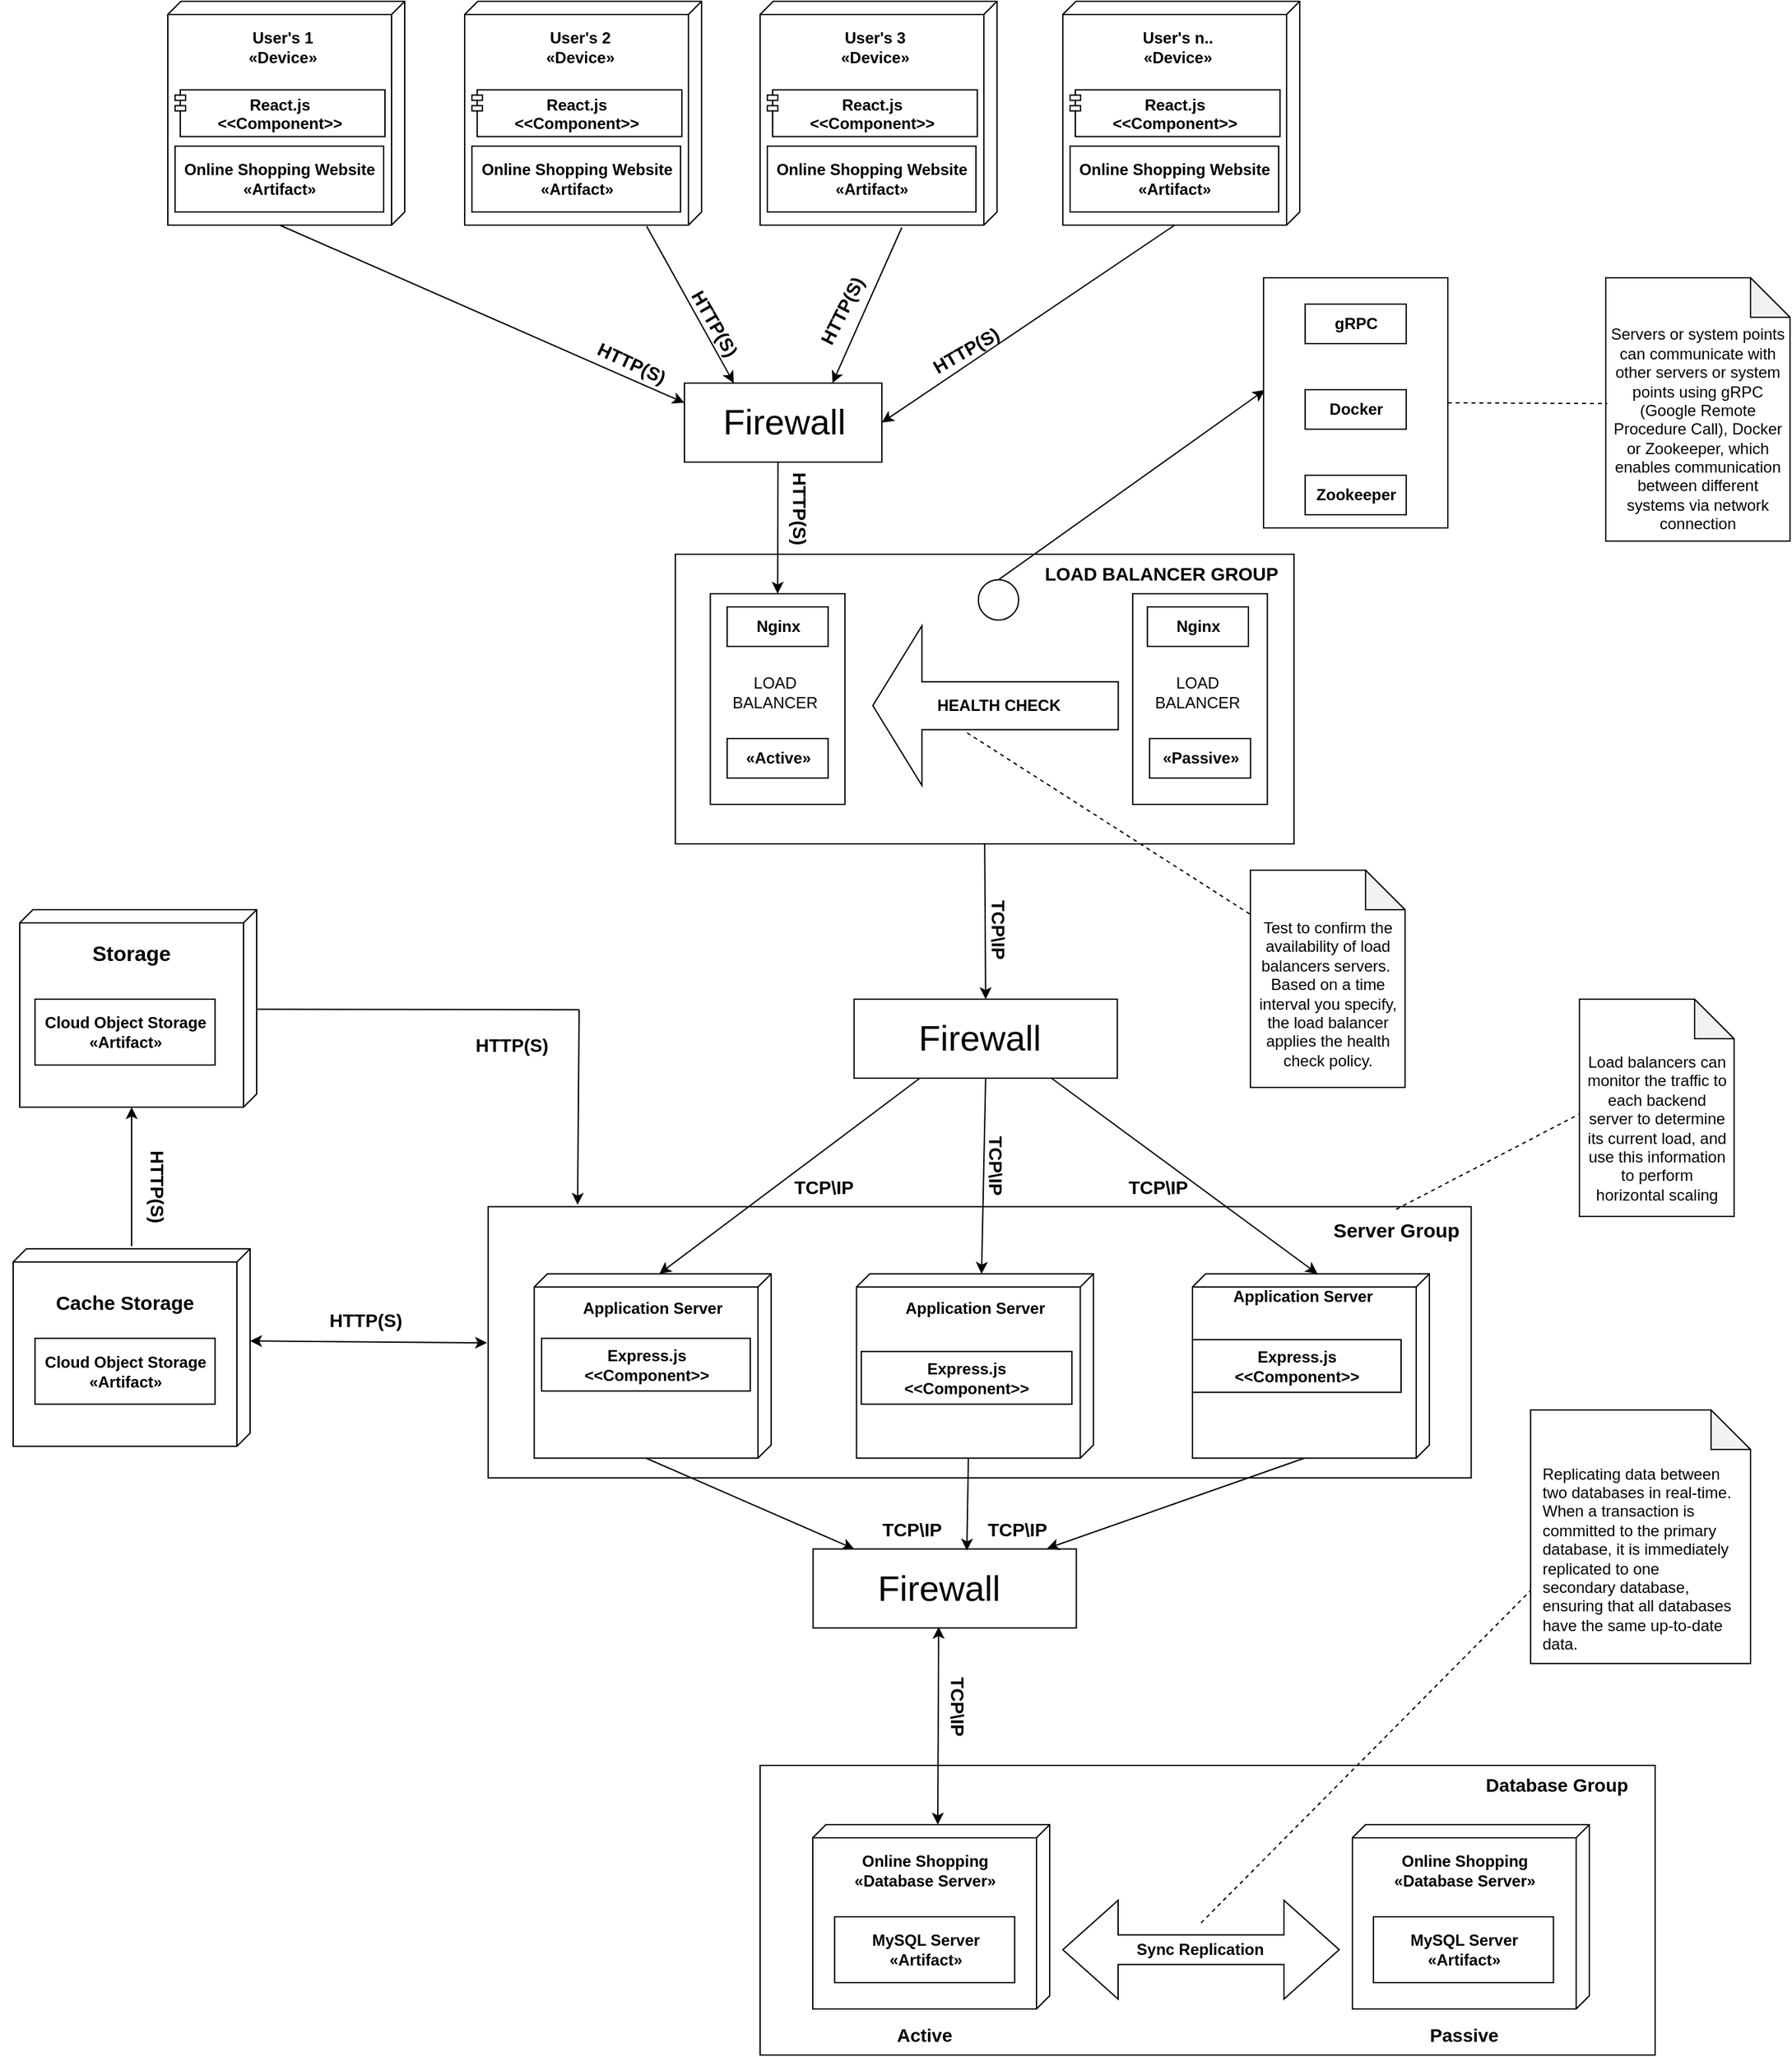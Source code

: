<mxfile version="20.6.0" type="device"><diagram id="u7V8hhMT8qma1rYVAf0r" name="Página-1"><mxGraphModel dx="4895" dy="2814" grid="1" gridSize="10" guides="1" tooltips="1" connect="1" arrows="1" fold="1" page="1" pageScale="1" pageWidth="1169" pageHeight="1654" math="0" shadow="0"><root><mxCell id="0"/><mxCell id="1" parent="0"/><mxCell id="F8EUgdfo7soZJ1mwGtR1-72" value="" style="rounded=0;whiteSpace=wrap;html=1;" parent="1" vertex="1"><mxGeometry x="-1059.12" y="255.62" width="746.87" height="206" as="geometry"/></mxCell><mxCell id="F8EUgdfo7soZJ1mwGtR1-50" value="" style="rounded=0;whiteSpace=wrap;html=1;" parent="1" vertex="1"><mxGeometry x="-852.5" y="680" width="680" height="220" as="geometry"/></mxCell><mxCell id="F8EUgdfo7soZJ1mwGtR1-11" value="" style="rounded=0;whiteSpace=wrap;html=1;" parent="1" vertex="1"><mxGeometry x="-916.87" y="-240" width="470" height="220" as="geometry"/></mxCell><mxCell id="wUihoMS1lOsr6RdRi7pA-1" value="" style="verticalAlign=top;align=left;spacingTop=8;spacingLeft=2;spacingRight=12;shape=cube;size=10;direction=south;fontStyle=5;html=1;" parent="1" vertex="1"><mxGeometry x="-1302.5" y="-660" width="180" height="170" as="geometry"/></mxCell><mxCell id="wUihoMS1lOsr6RdRi7pA-2" value="User's 1&lt;br&gt;&lt;span style=&quot;&quot;&gt;«D&lt;/span&gt;evice&lt;span style=&quot;&quot;&gt;»&lt;/span&gt;&lt;span style=&quot;color: rgba(0, 0, 0, 0); font-family: monospace; text-align: start; font-size: 0px;&quot;&gt;%3CmxGraphModel%3E%3Croot%3E%3CmxCell%20id%3D%220%22%2F%3E%3CmxCell%20id%3D%221%22%20parent%3D%220%22%2F%3E%3CmxCell%20id%3D%222%22%20value%3D%22Base%20de%20dados%22%20style%3D%22verticalAlign%3Dtop%3Balign%3Dleft%3BspacingTop%3D8%3BspacingLeft%3D2%3BspacingRight%3D12%3Bshape%3Dcube%3Bsize%3D10%3Bdirection%3Dsouth%3BfontStyle%3D4%3Bhtml%3D1%3B%22%20vertex%3D%221%22%20parent%3D%221%22%3E%3CmxGeometry%20x%3D%22220%22%20y%3D%2270%22%20width%3D%22180%22%20height%3D%22120%22%20as%3D%22geometry%22%2F%3E%3C%2FmxCell%3E%3C%2Froot%3E%3C%2FmxGraphModel%3E&lt;/span&gt;" style="text;html=1;strokeColor=none;fillColor=none;align=center;verticalAlign=middle;whiteSpace=wrap;rounded=0;fontStyle=1" parent="1" vertex="1"><mxGeometry x="-1310" y="-640" width="190" height="30" as="geometry"/></mxCell><mxCell id="wUihoMS1lOsr6RdRi7pA-5" value="" style="verticalAlign=top;align=left;spacingTop=8;spacingLeft=2;spacingRight=12;shape=cube;size=10;direction=south;fontStyle=5;html=1;" parent="1" vertex="1"><mxGeometry x="-812.5" y="725" width="180" height="140" as="geometry"/></mxCell><mxCell id="wUihoMS1lOsr6RdRi7pA-6" value="Online Shopping&lt;br&gt;«Database Server»&lt;span style=&quot;color: rgba(0, 0, 0, 0); font-family: monospace; font-size: 0px; text-align: start;&quot;&gt;%3CmxGraphModel%3E%3Croot%3E%3CmxCell%20id%3D%220%22%2F%3E%3CmxCell%20id%3D%221%22%20parent%3D%220%22%2F%3E%3CmxCell%20id%3D%222%22%20value%3D%22Base%20de%20dados%22%20style%3D%22verticalAlign%3Dtop%3Balign%3Dleft%3BspacingTop%3D8%3BspacingLeft%3D2%3BspacingRight%3D12%3Bshape%3Dcube%3Bsize%3D10%3Bdirection%3Dsouth%3BfontStyle%3D4%3Bhtml%3D1%3B%22%20vertex%3D%221%22%20parent%3D%221%22%3E%3CmxGeometry%20x%3D%22220%22%20y%3D%2270%22%20width%3D%22180%22%20height%3D%22120%22%20as%3D%22geometry%22%2F%3E%3C%2FmxCell%3E%3C%2Froot%3E%3C%2FmxGraphModel%3E&lt;/span&gt;" style="text;html=1;strokeColor=none;fillColor=none;align=center;verticalAlign=middle;whiteSpace=wrap;rounded=0;fontStyle=1" parent="1" vertex="1"><mxGeometry x="-822.5" y="745" width="190" height="30" as="geometry"/></mxCell><mxCell id="wUihoMS1lOsr6RdRi7pA-17" value="" style="verticalAlign=top;align=left;spacingTop=8;spacingLeft=2;spacingRight=12;shape=cube;size=10;direction=south;fontStyle=5;html=1;" parent="1" vertex="1"><mxGeometry x="-524" y="306.62" width="180" height="140" as="geometry"/></mxCell><mxCell id="wUihoMS1lOsr6RdRi7pA-18" value="Application Server" style="text;html=1;strokeColor=none;fillColor=none;align=center;verticalAlign=middle;whiteSpace=wrap;rounded=0;fontStyle=1" parent="1" vertex="1"><mxGeometry x="-535.25" y="308.62" width="190" height="30" as="geometry"/></mxCell><mxCell id="wUihoMS1lOsr6RdRi7pA-45" value="" style="verticalAlign=top;align=left;spacingTop=8;spacingLeft=2;spacingRight=12;shape=cube;size=10;direction=south;fontStyle=5;html=1;" parent="1" vertex="1"><mxGeometry x="-1414.99" y="30" width="180" height="150" as="geometry"/></mxCell><mxCell id="wUihoMS1lOsr6RdRi7pA-46" value="&lt;font style=&quot;font-size: 16px;&quot;&gt;Storage&lt;/font&gt;" style="text;html=1;strokeColor=none;fillColor=none;align=center;verticalAlign=middle;whiteSpace=wrap;rounded=0;fontStyle=1" parent="1" vertex="1"><mxGeometry x="-1424.99" y="48" width="190" height="30" as="geometry"/></mxCell><mxCell id="wUihoMS1lOsr6RdRi7pA-70" value="React.js&#10;&lt;&lt;Component&gt;&gt;" style="shape=module;jettyWidth=8;jettyHeight=4;fontStyle=1" parent="1" vertex="1"><mxGeometry x="-1297" y="-592.75" width="159.5" height="35.5" as="geometry"/></mxCell><mxCell id="wUihoMS1lOsr6RdRi7pA-73" value="&lt;span style=&quot;font-weight: 700;&quot;&gt;Online Shopping Website&lt;/span&gt;&lt;br style=&quot;padding: 0px; margin: 0px; font-weight: 700;&quot;&gt;&lt;span style=&quot;font-weight: 700;&quot;&gt;«Artifact»&lt;/span&gt;" style="html=1;" parent="1" vertex="1"><mxGeometry x="-1297" y="-550" width="158.5" height="50" as="geometry"/></mxCell><mxCell id="wUihoMS1lOsr6RdRi7pA-80" value="&lt;span style=&quot;font-weight: 700;&quot;&gt;MySQL Server&lt;/span&gt;&lt;br style=&quot;padding: 0px; margin: 0px; font-weight: 700;&quot;&gt;&lt;span style=&quot;font-weight: 700;&quot;&gt;«&lt;/span&gt;&lt;span style=&quot;font-weight: 700;&quot;&gt;Artifact&lt;/span&gt;&lt;span style=&quot;font-weight: 700;&quot;&gt;»&lt;/span&gt;" style="html=1;" parent="1" vertex="1"><mxGeometry x="-795.87" y="795" width="136.75" height="50" as="geometry"/></mxCell><mxCell id="wUihoMS1lOsr6RdRi7pA-83" value="&lt;span style=&quot;font-weight: 700;&quot;&gt;Cloud Object Storage&lt;/span&gt;&lt;br style=&quot;padding: 0px; margin: 0px; font-weight: 700;&quot;&gt;&lt;span style=&quot;font-weight: 700;&quot;&gt;«A&lt;/span&gt;&lt;span style=&quot;font-weight: 700;&quot;&gt;rtifact&lt;/span&gt;&lt;span style=&quot;font-weight: 700;&quot;&gt;»&lt;/span&gt;" style="html=1;" parent="1" vertex="1"><mxGeometry x="-1403.37" y="98" width="136.75" height="50" as="geometry"/></mxCell><mxCell id="zGTaQIwssaUZ3XdsX91e-1" value="&lt;span style=&quot;font-weight: 700;&quot;&gt;Express.js&lt;/span&gt;&lt;br style=&quot;padding: 0px; margin: 0px; font-weight: 700;&quot;&gt;&lt;span style=&quot;font-weight: 700;&quot;&gt;&amp;lt;&amp;lt;Component&amp;gt;&amp;gt;&lt;/span&gt;" style="html=1;" parent="1" vertex="1"><mxGeometry x="-524" y="356.62" width="158.5" height="40" as="geometry"/></mxCell><mxCell id="zGTaQIwssaUZ3XdsX91e-2" value="" style="verticalAlign=top;align=left;spacingTop=8;spacingLeft=2;spacingRight=12;shape=cube;size=10;direction=south;fontStyle=5;html=1;" parent="1" vertex="1"><mxGeometry x="-1024.12" y="306.62" width="180" height="140" as="geometry"/></mxCell><mxCell id="zGTaQIwssaUZ3XdsX91e-3" value="Application Server&lt;span style=&quot;color: rgba(0, 0, 0, 0); font-family: monospace; text-align: start; font-size: 0px;&quot;&gt;3CmxGraphModel%3E%3Croot%3E%3CmxCell%20id%3D%220%22%2F%3E%3CmxCell%20id%3D%221%22%20parent%3D%220%22%2F%3E%3CmxCell%20id%3D%222%22%20value%3D%22Base%20de%20dados%22%20style%3D%22verticalAlign%3Dtop%3Balign%3Dleft%3BspacingTop%3D8%3BspacingLeft%3D2%3BspacingRight%3D12%3Bshape%3Dcube%3Bsize%3D10%3Bdirection%3Dsouth%3BfontStyle%3D4%3Bhtml%3D1%3B%22%20vertex%3D%221%22%20parent%3D%221%22%3E%3CmxGeometry%20x%3D%22220%22%20y%3D%2270%22%20width%3D%22180%22%20height%3D%22120%22%20as%3D%22geometry%22%2F%3E%3C%2FmxCell%3E%3C%2Froot%3E%3C%2FmxGraphModel%3E&lt;/span&gt;" style="text;html=1;strokeColor=none;fillColor=none;align=center;verticalAlign=middle;whiteSpace=wrap;rounded=0;fontStyle=1" parent="1" vertex="1"><mxGeometry x="-1029.12" y="317.62" width="190" height="30" as="geometry"/></mxCell><mxCell id="zGTaQIwssaUZ3XdsX91e-5" value="&lt;span style=&quot;font-weight: 700;&quot;&gt;Express.js&lt;/span&gt;&lt;br style=&quot;padding: 0px; margin: 0px; font-weight: 700;&quot;&gt;&lt;span style=&quot;font-weight: 700;&quot;&gt;&amp;lt;&amp;lt;Component&amp;gt;&amp;gt;&lt;/span&gt;" style="html=1;" parent="1" vertex="1"><mxGeometry x="-1018.5" y="355.62" width="158.5" height="40" as="geometry"/></mxCell><mxCell id="0kqPjM9ppxYTZoVu4ZW6-1" value="" style="verticalAlign=top;align=left;spacingTop=8;spacingLeft=2;spacingRight=12;shape=cube;size=10;direction=south;fontStyle=5;html=1;" parent="1" vertex="1"><mxGeometry x="-852.5" y="-660" width="180" height="170" as="geometry"/></mxCell><mxCell id="0kqPjM9ppxYTZoVu4ZW6-2" value="User's 3&lt;br&gt;&lt;span style=&quot;&quot;&gt;«D&lt;/span&gt;evice&lt;span style=&quot;&quot;&gt;»&lt;/span&gt;&lt;span style=&quot;color: rgba(0, 0, 0, 0); font-family: monospace; text-align: start; font-size: 0px;&quot;&gt;%3CmxGraphModel%3E%3Croot%3E%3CmxCell%20id%3D%220%22%2F%3E%3CmxCell%20id%3D%221%22%20parent%3D%220%22%2F%3E%3CmxCell%20id%3D%222%22%20value%3D%22Base%20de%20dados%22%20style%3D%22verticalAlign%3Dtop%3Balign%3Dleft%3BspacingTop%3D8%3BspacingLeft%3D2%3BspacingRight%3D12%3Bshape%3Dcube%3Bsize%3D10%3Bdirection%3Dsouth%3BfontStyle%3D4%3Bhtml%3D1%3B%22%20vertex%3D%221%22%20parent%3D%221%22%3E%3CmxGeometry%20x%3D%22220%22%20y%3D%2270%22%20width%3D%22180%22%20height%3D%22120%22%20as%3D%22geometry%22%2F%3E%3C%2FmxCell%3E%3C%2Froot%3E%3C%2FmxGraphModel%3E&lt;/span&gt;" style="text;html=1;strokeColor=none;fillColor=none;align=center;verticalAlign=middle;whiteSpace=wrap;rounded=0;fontStyle=1" parent="1" vertex="1"><mxGeometry x="-860.0" y="-640" width="190" height="30" as="geometry"/></mxCell><mxCell id="0kqPjM9ppxYTZoVu4ZW6-3" value="React.js&#10;&lt;&lt;Component&gt;&gt;" style="shape=module;jettyWidth=8;jettyHeight=4;fontStyle=1" parent="1" vertex="1"><mxGeometry x="-847.0" y="-592.75" width="159.5" height="35.5" as="geometry"/></mxCell><mxCell id="0kqPjM9ppxYTZoVu4ZW6-4" value="&lt;span style=&quot;font-weight: 700;&quot;&gt;Online Shopping Website&lt;/span&gt;&lt;br style=&quot;padding: 0px; margin: 0px; font-weight: 700;&quot;&gt;&lt;span style=&quot;font-weight: 700;&quot;&gt;«Artifact»&lt;/span&gt;" style="html=1;" parent="1" vertex="1"><mxGeometry x="-847.0" y="-550" width="158.5" height="50" as="geometry"/></mxCell><mxCell id="0kqPjM9ppxYTZoVu4ZW6-5" value="" style="verticalAlign=top;align=left;spacingTop=8;spacingLeft=2;spacingRight=12;shape=cube;size=10;direction=south;fontStyle=5;html=1;" parent="1" vertex="1"><mxGeometry x="-622.5" y="-660" width="180" height="170" as="geometry"/></mxCell><mxCell id="0kqPjM9ppxYTZoVu4ZW6-6" value="User's n..&lt;br&gt;&lt;span style=&quot;&quot;&gt;«D&lt;/span&gt;evice&lt;span style=&quot;&quot;&gt;»&lt;/span&gt;&lt;span style=&quot;color: rgba(0, 0, 0, 0); font-family: monospace; text-align: start; font-size: 0px;&quot;&gt;%3CmxGraphModel%3E%3Croot%3E%3CmxCell%20id%3D%220%22%2F%3E%3CmxCell%20id%3D%221%22%20parent%3D%220%22%2F%3E%3CmxCell%20id%3D%222%22%20value%3D%22Base%20de%20dados%22%20style%3D%22verticalAlign%3Dtop%3Balign%3Dleft%3BspacingTop%3D8%3BspacingLeft%3D2%3BspacingRight%3D12%3Bshape%3Dcube%3Bsize%3D10%3Bdirection%3Dsouth%3BfontStyle%3D4%3Bhtml%3D1%3B%22%20vertex%3D%221%22%20parent%3D%221%22%3E%3CmxGeometry%20x%3D%22220%22%20y%3D%2270%22%20width%3D%22180%22%20height%3D%22120%22%20as%3D%22geometry%22%2F%3E%3C%2FmxCell%3E%3C%2Froot%3E%3C%2FmxGraphModel%3E&lt;/span&gt;" style="text;html=1;strokeColor=none;fillColor=none;align=center;verticalAlign=middle;whiteSpace=wrap;rounded=0;fontStyle=1" parent="1" vertex="1"><mxGeometry x="-630" y="-640" width="190" height="30" as="geometry"/></mxCell><mxCell id="0kqPjM9ppxYTZoVu4ZW6-7" value="React.js&#10;&lt;&lt;Component&gt;&gt;" style="shape=module;jettyWidth=8;jettyHeight=4;fontStyle=1" parent="1" vertex="1"><mxGeometry x="-617" y="-592.75" width="159.5" height="35.5" as="geometry"/></mxCell><mxCell id="0kqPjM9ppxYTZoVu4ZW6-8" value="&lt;span style=&quot;font-weight: 700;&quot;&gt;Online Shopping Website&lt;/span&gt;&lt;br style=&quot;padding: 0px; margin: 0px; font-weight: 700;&quot;&gt;&lt;span style=&quot;font-weight: 700;&quot;&gt;«Artifact»&lt;/span&gt;" style="html=1;" parent="1" vertex="1"><mxGeometry x="-617" y="-550" width="158.5" height="50" as="geometry"/></mxCell><mxCell id="0kqPjM9ppxYTZoVu4ZW6-12" value="" style="rounded=0;whiteSpace=wrap;html=1;direction=south;" parent="1" vertex="1"><mxGeometry x="-890.31" y="-210" width="102.25" height="160" as="geometry"/></mxCell><mxCell id="0kqPjM9ppxYTZoVu4ZW6-17" value="" style="verticalAlign=top;align=left;spacingTop=8;spacingLeft=2;spacingRight=12;shape=cube;size=10;direction=south;fontStyle=5;html=1;" parent="1" vertex="1"><mxGeometry x="-779.25" y="306.62" width="180" height="140" as="geometry"/></mxCell><mxCell id="0kqPjM9ppxYTZoVu4ZW6-18" value="Application Server" style="text;html=1;strokeColor=none;fillColor=none;align=center;verticalAlign=middle;whiteSpace=wrap;rounded=0;fontStyle=1" parent="1" vertex="1"><mxGeometry x="-784.25" y="317.62" width="190" height="30" as="geometry"/></mxCell><mxCell id="0kqPjM9ppxYTZoVu4ZW6-20" value="" style="verticalAlign=top;align=left;spacingTop=8;spacingLeft=2;spacingRight=12;shape=cube;size=10;direction=south;fontStyle=5;html=1;" parent="1" vertex="1"><mxGeometry x="-402.5" y="725" width="180" height="140" as="geometry"/></mxCell><mxCell id="0kqPjM9ppxYTZoVu4ZW6-21" value="Online Shopping&lt;br&gt;&lt;span style=&quot;&quot;&gt;«Database Server&lt;/span&gt;&lt;span style=&quot;&quot;&gt;»&lt;/span&gt;&lt;span style=&quot;color: rgba(0, 0, 0, 0); font-family: monospace; font-size: 0px; text-align: start;&quot;&gt;%3CmxGraphModel%3E%3Croot%3E%3CmxCell%20id%3D%220%22%2F%3E%3CmxCell%20id%3D%221%22%20parent%3D%220%22%2F%3E%3CmxCell%20id%3D%222%22%20value%3D%22Base%20de%20dados%22%20style%3D%22verticalAlign%3Dtop%3Balign%3Dleft%3BspacingTop%3D8%3BspacingLeft%3D2%3BspacingRight%3D12%3Bshape%3Dcube%3Bsize%3D10%3Bdirection%3Dsouth%3BfontStyle%3D4%3Bhtml%3D1%3B%22%20vertex%3D%221%22%20parent%3D%221%22%3E%3CmxGeometry%20x%3D%22220%22%20y%3D%2270%22%20width%3D%22180%22%20height%3D%22120%22%20as%3D%22geometry%22%2F%3E%3C%2FmxCell%3E%3C%2Froot%3E%3C%2FmxGraphModel%3E&lt;/span&gt;" style="text;html=1;strokeColor=none;fillColor=none;align=center;verticalAlign=middle;whiteSpace=wrap;rounded=0;fontStyle=1" parent="1" vertex="1"><mxGeometry x="-412.5" y="745" width="190" height="30" as="geometry"/></mxCell><mxCell id="0kqPjM9ppxYTZoVu4ZW6-22" value="" style="verticalAlign=top;align=left;spacingTop=8;spacingLeft=2;spacingRight=12;shape=cube;size=10;direction=south;fontStyle=5;html=1;" parent="1" vertex="1"><mxGeometry x="-1419.99" y="287.62" width="180" height="150" as="geometry"/></mxCell><mxCell id="0kqPjM9ppxYTZoVu4ZW6-28" value="&lt;span style=&quot;font-weight: 700;&quot;&gt;MySQL Server&lt;/span&gt;&lt;br style=&quot;padding: 0px; margin: 0px; font-weight: 700;&quot;&gt;&lt;span style=&quot;font-weight: 700;&quot;&gt;«Artifact»&lt;/span&gt;" style="html=1;" parent="1" vertex="1"><mxGeometry x="-386.5" y="795" width="136.75" height="50" as="geometry"/></mxCell><mxCell id="0kqPjM9ppxYTZoVu4ZW6-29" value="&lt;span style=&quot;font-weight: 700;&quot;&gt;Cloud Object Storage&lt;/span&gt;&lt;br style=&quot;padding: 0px; margin: 0px; font-weight: 700;&quot;&gt;&lt;span style=&quot;font-weight: 700;&quot;&gt;«A&lt;/span&gt;&lt;span style=&quot;font-weight: 700;&quot;&gt;rtifact&lt;/span&gt;&lt;span style=&quot;font-weight: 700;&quot;&gt;»&lt;/span&gt;" style="html=1;" parent="1" vertex="1"><mxGeometry x="-1403.37" y="355.62" width="136.75" height="50" as="geometry"/></mxCell><mxCell id="0kqPjM9ppxYTZoVu4ZW6-30" value="&lt;span style=&quot;font-weight: 700;&quot;&gt;Express.js&lt;/span&gt;&lt;br style=&quot;padding: 0px; margin: 0px; font-weight: 700;&quot;&gt;&lt;span style=&quot;font-weight: 700;&quot;&gt;&amp;lt;&amp;lt;Component&amp;gt;&amp;gt;&lt;/span&gt;" style="html=1;" parent="1" vertex="1"><mxGeometry x="-775.62" y="365.62" width="160" height="40" as="geometry"/></mxCell><mxCell id="0kqPjM9ppxYTZoVu4ZW6-33" value="LOAD BALANCER" style="text;html=1;strokeColor=none;fillColor=none;align=center;verticalAlign=middle;whiteSpace=wrap;rounded=0;" parent="1" vertex="1"><mxGeometry x="-871.31" y="-150" width="60" height="30" as="geometry"/></mxCell><mxCell id="F8EUgdfo7soZJ1mwGtR1-1" value="" style="verticalAlign=top;align=left;spacingTop=8;spacingLeft=2;spacingRight=12;shape=cube;size=10;direction=south;fontStyle=5;html=1;" parent="1" vertex="1"><mxGeometry x="-1076.94" y="-660" width="180" height="170" as="geometry"/></mxCell><mxCell id="F8EUgdfo7soZJ1mwGtR1-2" value="User's 2&lt;br&gt;&lt;span style=&quot;&quot;&gt;«D&lt;/span&gt;evice&lt;span style=&quot;&quot;&gt;»&lt;/span&gt;&lt;span style=&quot;color: rgba(0, 0, 0, 0); font-family: monospace; text-align: start; font-size: 0px;&quot;&gt;%3CmxGraphModel%3E%3Croot%3E%3CmxCell%20id%3D%220%22%2F%3E%3CmxCell%20id%3D%221%22%20parent%3D%220%22%2F%3E%3CmxCell%20id%3D%222%22%20value%3D%22Base%20de%20dados%22%20style%3D%22verticalAlign%3Dtop%3Balign%3Dleft%3BspacingTop%3D8%3BspacingLeft%3D2%3BspacingRight%3D12%3Bshape%3Dcube%3Bsize%3D10%3Bdirection%3Dsouth%3BfontStyle%3D4%3Bhtml%3D1%3B%22%20vertex%3D%221%22%20parent%3D%221%22%3E%3CmxGeometry%20x%3D%22220%22%20y%3D%2270%22%20width%3D%22180%22%20height%3D%22120%22%20as%3D%22geometry%22%2F%3E%3C%2FmxCell%3E%3C%2Froot%3E%3C%2FmxGraphModel%3E&lt;/span&gt;" style="text;html=1;strokeColor=none;fillColor=none;align=center;verticalAlign=middle;whiteSpace=wrap;rounded=0;fontStyle=1" parent="1" vertex="1"><mxGeometry x="-1084.44" y="-640" width="190" height="30" as="geometry"/></mxCell><mxCell id="F8EUgdfo7soZJ1mwGtR1-3" value="React.js&#10;&lt;&lt;Component&gt;&gt;" style="shape=module;jettyWidth=8;jettyHeight=4;fontStyle=1" parent="1" vertex="1"><mxGeometry x="-1071.44" y="-592.75" width="159.5" height="35.5" as="geometry"/></mxCell><mxCell id="F8EUgdfo7soZJ1mwGtR1-4" value="&lt;span style=&quot;font-weight: 700;&quot;&gt;Online Shopping Website&lt;/span&gt;&lt;br style=&quot;padding: 0px; margin: 0px; font-weight: 700;&quot;&gt;&lt;span style=&quot;font-weight: 700;&quot;&gt;«Artifact»&lt;/span&gt;" style="html=1;" parent="1" vertex="1"><mxGeometry x="-1071.44" y="-550" width="158.5" height="50" as="geometry"/></mxCell><mxCell id="F8EUgdfo7soZJ1mwGtR1-7" value="&lt;span style=&quot;font-weight: 700;&quot;&gt;«Active»&lt;/span&gt;" style="html=1;" parent="1" vertex="1"><mxGeometry x="-877.56" y="-100" width="76.75" height="30" as="geometry"/></mxCell><mxCell id="F8EUgdfo7soZJ1mwGtR1-8" value="" style="rounded=0;whiteSpace=wrap;html=1;direction=south;" parent="1" vertex="1"><mxGeometry x="-569.37" y="-210" width="102.25" height="160" as="geometry"/></mxCell><mxCell id="F8EUgdfo7soZJ1mwGtR1-9" value="LOAD BALANCER" style="text;html=1;strokeColor=none;fillColor=none;align=center;verticalAlign=middle;whiteSpace=wrap;rounded=0;" parent="1" vertex="1"><mxGeometry x="-549.87" y="-150" width="60" height="30" as="geometry"/></mxCell><mxCell id="F8EUgdfo7soZJ1mwGtR1-10" value="&lt;span style=&quot;font-weight: 700;&quot;&gt;«Passive»&lt;/span&gt;" style="html=1;" parent="1" vertex="1"><mxGeometry x="-556.62" y="-100" width="76.75" height="30" as="geometry"/></mxCell><mxCell id="F8EUgdfo7soZJ1mwGtR1-12" value="&lt;font size=&quot;1&quot; style=&quot;&quot;&gt;&lt;b style=&quot;font-size: 14px;&quot;&gt;LOAD BALANCER GROUP&lt;/b&gt;&lt;/font&gt;" style="text;html=1;strokeColor=none;fillColor=none;align=center;verticalAlign=middle;whiteSpace=wrap;rounded=0;strokeWidth=6;" parent="1" vertex="1"><mxGeometry x="-647.62" y="-240" width="200.75" height="30" as="geometry"/></mxCell><mxCell id="F8EUgdfo7soZJ1mwGtR1-24" value="" style="shape=singleArrow;direction=west;whiteSpace=wrap;html=1;" parent="1" vertex="1"><mxGeometry x="-766.87" y="-185.62" width="186.5" height="121.25" as="geometry"/></mxCell><mxCell id="F8EUgdfo7soZJ1mwGtR1-25" value="&lt;b&gt;HEALTH CHECK&lt;/b&gt;" style="text;html=1;strokeColor=none;fillColor=none;align=center;verticalAlign=middle;whiteSpace=wrap;rounded=0;" parent="1" vertex="1"><mxGeometry x="-719.12" y="-144.99" width="95.5" height="40.62" as="geometry"/></mxCell><mxCell id="F8EUgdfo7soZJ1mwGtR1-58" value="&lt;font size=&quot;1&quot; style=&quot;&quot;&gt;&lt;b style=&quot;font-size: 14px;&quot;&gt;Database Group&lt;/b&gt;&lt;/font&gt;" style="text;html=1;strokeColor=none;fillColor=none;align=center;verticalAlign=middle;whiteSpace=wrap;rounded=0;strokeWidth=6;" parent="1" vertex="1"><mxGeometry x="-322.5" y="680" width="150" height="30" as="geometry"/></mxCell><mxCell id="F8EUgdfo7soZJ1mwGtR1-59" value="&lt;font size=&quot;1&quot; style=&quot;&quot;&gt;&lt;b style=&quot;font-size: 14px;&quot;&gt;Active&lt;/b&gt;&lt;/font&gt;" style="text;html=1;strokeColor=none;fillColor=none;align=center;verticalAlign=middle;whiteSpace=wrap;rounded=0;strokeWidth=6;" parent="1" vertex="1"><mxGeometry x="-777.88" y="870" width="100.75" height="30" as="geometry"/></mxCell><mxCell id="F8EUgdfo7soZJ1mwGtR1-60" value="&lt;font size=&quot;1&quot; style=&quot;&quot;&gt;&lt;b style=&quot;font-size: 14px;&quot;&gt;Passive&lt;/b&gt;&lt;/font&gt;" style="text;html=1;strokeColor=none;fillColor=none;align=center;verticalAlign=middle;whiteSpace=wrap;rounded=0;strokeWidth=6;" parent="1" vertex="1"><mxGeometry x="-367.88" y="870" width="100.75" height="30" as="geometry"/></mxCell><mxCell id="F8EUgdfo7soZJ1mwGtR1-63" value="" style="shape=doubleArrow;whiteSpace=wrap;html=1;" parent="1" vertex="1"><mxGeometry x="-622.5" y="782.5" width="210" height="75" as="geometry"/></mxCell><mxCell id="F8EUgdfo7soZJ1mwGtR1-55" value="&lt;b&gt;Sync Replication&lt;/b&gt;" style="text;html=1;strokeColor=none;fillColor=none;align=center;verticalAlign=middle;whiteSpace=wrap;rounded=0;" parent="1" vertex="1"><mxGeometry x="-575.62" y="799.69" width="116.25" height="40.62" as="geometry"/></mxCell><mxCell id="F8EUgdfo7soZJ1mwGtR1-75" value="&lt;b&gt;&lt;font style=&quot;font-size: 15px;&quot;&gt;Server Group&lt;/font&gt;&lt;/b&gt;" style="text;html=1;strokeColor=none;fillColor=none;align=center;verticalAlign=middle;whiteSpace=wrap;rounded=0;" parent="1" vertex="1"><mxGeometry x="-419.25" y="257.62" width="100" height="30" as="geometry"/></mxCell><mxCell id="F8EUgdfo7soZJ1mwGtR1-78" value="&lt;font style=&quot;font-size: 15px;&quot;&gt;Cache Storage&lt;/font&gt;" style="text;html=1;strokeColor=none;fillColor=none;align=center;verticalAlign=middle;whiteSpace=wrap;rounded=0;fontStyle=1" parent="1" vertex="1"><mxGeometry x="-1430" y="312.62" width="190" height="30" as="geometry"/></mxCell><mxCell id="F8EUgdfo7soZJ1mwGtR1-80" value="" style="endArrow=classic;startArrow=classic;html=1;rounded=0;exitX=0;exitY=0;exitDx=70;exitDy=0;exitPerimeter=0;" parent="1" source="0kqPjM9ppxYTZoVu4ZW6-22" edge="1"><mxGeometry width="50" height="50" relative="1" as="geometry"><mxPoint x="-1205" y="351.62" as="sourcePoint"/><mxPoint x="-1060" y="359" as="targetPoint"/></mxGeometry></mxCell><mxCell id="F8EUgdfo7soZJ1mwGtR1-91" value="" style="endArrow=classic;html=1;rounded=0;entryX=0;entryY=0;entryDx=150;entryDy=95;entryPerimeter=0;" parent="1" target="wUihoMS1lOsr6RdRi7pA-45" edge="1"><mxGeometry width="50" height="50" relative="1" as="geometry"><mxPoint x="-1330" y="285.62" as="sourcePoint"/><mxPoint x="-1285" y="237.62" as="targetPoint"/></mxGeometry></mxCell><mxCell id="F8EUgdfo7soZJ1mwGtR1-92" value="" style="endArrow=none;html=1;rounded=0;" parent="1" edge="1"><mxGeometry width="50" height="50" relative="1" as="geometry"><mxPoint x="-1234.99" y="105.62" as="sourcePoint"/><mxPoint x="-990" y="106" as="targetPoint"/></mxGeometry></mxCell><mxCell id="F8EUgdfo7soZJ1mwGtR1-93" value="" style="endArrow=classic;html=1;rounded=0;entryX=0.091;entryY=-0.007;entryDx=0;entryDy=0;entryPerimeter=0;" parent="1" target="F8EUgdfo7soZJ1mwGtR1-72" edge="1"><mxGeometry width="50" height="50" relative="1" as="geometry"><mxPoint x="-990" y="106" as="sourcePoint"/><mxPoint x="-960" y="260" as="targetPoint"/></mxGeometry></mxCell><mxCell id="F8EUgdfo7soZJ1mwGtR1-99" value="" style="rounded=0;whiteSpace=wrap;html=1;" parent="1" vertex="1"><mxGeometry x="-910" y="-370" width="150" height="60" as="geometry"/></mxCell><mxCell id="F8EUgdfo7soZJ1mwGtR1-100" value="&lt;font style=&quot;font-size: 27px;&quot;&gt;Firewall&lt;/font&gt;" style="text;html=1;strokeColor=none;fillColor=none;align=center;verticalAlign=middle;whiteSpace=wrap;rounded=0;" parent="1" vertex="1"><mxGeometry x="-904.44" y="-355" width="140" height="30" as="geometry"/></mxCell><mxCell id="F8EUgdfo7soZJ1mwGtR1-102" value="" style="rounded=0;whiteSpace=wrap;html=1;" parent="1" vertex="1"><mxGeometry x="-812.25" y="515.62" width="200" height="60" as="geometry"/></mxCell><mxCell id="F8EUgdfo7soZJ1mwGtR1-103" value="&lt;font style=&quot;font-size: 27px;&quot;&gt;Firewall&lt;/font&gt;" style="text;html=1;strokeColor=none;fillColor=none;align=center;verticalAlign=middle;whiteSpace=wrap;rounded=0;" parent="1" vertex="1"><mxGeometry x="-793.87" y="530.62" width="155" height="30" as="geometry"/></mxCell><mxCell id="F8EUgdfo7soZJ1mwGtR1-105" value="" style="endArrow=classic;html=1;rounded=0;exitX=0;exitY=0;exitDx=140;exitDy=95;exitPerimeter=0;" parent="1" source="zGTaQIwssaUZ3XdsX91e-2" target="F8EUgdfo7soZJ1mwGtR1-102" edge="1"><mxGeometry width="50" height="50" relative="1" as="geometry"><mxPoint x="-192.25" y="437.62" as="sourcePoint"/><mxPoint x="-142.25" y="387.62" as="targetPoint"/></mxGeometry></mxCell><mxCell id="F8EUgdfo7soZJ1mwGtR1-106" value="" style="endArrow=classic;html=1;rounded=0;exitX=0;exitY=0;exitDx=140;exitDy=95;entryX=0.584;entryY=0.02;entryDx=0;entryDy=0;entryPerimeter=0;exitPerimeter=0;" parent="1" source="0kqPjM9ppxYTZoVu4ZW6-17" target="F8EUgdfo7soZJ1mwGtR1-102" edge="1"><mxGeometry width="50" height="50" relative="1" as="geometry"><mxPoint x="-172.25" y="565.62" as="sourcePoint"/><mxPoint x="-122.25" y="515.62" as="targetPoint"/></mxGeometry></mxCell><mxCell id="F8EUgdfo7soZJ1mwGtR1-107" value="" style="endArrow=classic;html=1;rounded=0;exitX=0;exitY=0;exitDx=140;exitDy=95;exitPerimeter=0;entryX=0.889;entryY=-0.006;entryDx=0;entryDy=0;entryPerimeter=0;" parent="1" source="wUihoMS1lOsr6RdRi7pA-17" target="F8EUgdfo7soZJ1mwGtR1-102" edge="1"><mxGeometry width="50" height="50" relative="1" as="geometry"><mxPoint x="-182.25" y="565.62" as="sourcePoint"/><mxPoint x="-132.25" y="515.62" as="targetPoint"/></mxGeometry></mxCell><mxCell id="F8EUgdfo7soZJ1mwGtR1-108" value="" style="rounded=0;whiteSpace=wrap;html=1;" parent="1" vertex="1"><mxGeometry x="-781.13" y="98" width="200" height="60" as="geometry"/></mxCell><mxCell id="F8EUgdfo7soZJ1mwGtR1-109" value="&lt;font style=&quot;font-size: 27px;&quot;&gt;Firewall&lt;/font&gt;" style="text;html=1;strokeColor=none;fillColor=none;align=center;verticalAlign=middle;whiteSpace=wrap;rounded=0;" parent="1" vertex="1"><mxGeometry x="-762.75" y="113" width="155" height="30" as="geometry"/></mxCell><mxCell id="F8EUgdfo7soZJ1mwGtR1-112" value="" style="endArrow=classic;html=1;rounded=0;exitX=0.25;exitY=1;exitDx=0;exitDy=0;entryX=0;entryY=0;entryDx=0;entryDy=85;entryPerimeter=0;" parent="1" source="F8EUgdfo7soZJ1mwGtR1-108" target="zGTaQIwssaUZ3XdsX91e-2" edge="1"><mxGeometry width="50" height="50" relative="1" as="geometry"><mxPoint x="-775" y="205.62" as="sourcePoint"/><mxPoint x="-825" y="255.62" as="targetPoint"/></mxGeometry></mxCell><mxCell id="F8EUgdfo7soZJ1mwGtR1-113" value="" style="endArrow=classic;html=1;rounded=0;exitX=0.5;exitY=1;exitDx=0;exitDy=0;entryX=0;entryY=0;entryDx=0;entryDy=85;entryPerimeter=0;" parent="1" source="F8EUgdfo7soZJ1mwGtR1-108" target="0kqPjM9ppxYTZoVu4ZW6-17" edge="1"><mxGeometry width="50" height="50" relative="1" as="geometry"><mxPoint x="-595" y="225.62" as="sourcePoint"/><mxPoint x="-545" y="175.62" as="targetPoint"/></mxGeometry></mxCell><mxCell id="F8EUgdfo7soZJ1mwGtR1-114" value="" style="endArrow=classic;html=1;rounded=0;exitX=0.75;exitY=1;exitDx=0;exitDy=0;entryX=0;entryY=0;entryDx=0;entryDy=85;entryPerimeter=0;" parent="1" source="F8EUgdfo7soZJ1mwGtR1-108" target="wUihoMS1lOsr6RdRi7pA-17" edge="1"><mxGeometry width="50" height="50" relative="1" as="geometry"><mxPoint x="-595" y="225.62" as="sourcePoint"/><mxPoint x="-545" y="175.62" as="targetPoint"/></mxGeometry></mxCell><mxCell id="F8EUgdfo7soZJ1mwGtR1-117" value="" style="endArrow=classic;html=1;rounded=0;exitX=0;exitY=0;exitDx=170;exitDy=95;exitPerimeter=0;entryX=0;entryY=0.25;entryDx=0;entryDy=0;" parent="1" source="wUihoMS1lOsr6RdRi7pA-1" target="F8EUgdfo7soZJ1mwGtR1-99" edge="1"><mxGeometry width="50" height="50" relative="1" as="geometry"><mxPoint x="-410" y="-330" as="sourcePoint"/><mxPoint x="-894.44" y="-370" as="targetPoint"/></mxGeometry></mxCell><mxCell id="F8EUgdfo7soZJ1mwGtR1-118" value="" style="endArrow=classic;html=1;rounded=0;exitX=1.005;exitY=0.232;exitDx=0;exitDy=0;exitPerimeter=0;entryX=0.25;entryY=0;entryDx=0;entryDy=0;" parent="1" source="F8EUgdfo7soZJ1mwGtR1-1" target="F8EUgdfo7soZJ1mwGtR1-99" edge="1"><mxGeometry width="50" height="50" relative="1" as="geometry"><mxPoint x="-450" y="-340" as="sourcePoint"/><mxPoint x="-864.44" y="-400" as="targetPoint"/></mxGeometry></mxCell><mxCell id="F8EUgdfo7soZJ1mwGtR1-119" value="" style="endArrow=classic;html=1;rounded=0;exitX=1.011;exitY=0.402;exitDx=0;exitDy=0;exitPerimeter=0;entryX=0.75;entryY=0;entryDx=0;entryDy=0;" parent="1" source="0kqPjM9ppxYTZoVu4ZW6-1" target="F8EUgdfo7soZJ1mwGtR1-99" edge="1"><mxGeometry width="50" height="50" relative="1" as="geometry"><mxPoint x="-450" y="-340" as="sourcePoint"/><mxPoint x="-804.44" y="-400" as="targetPoint"/></mxGeometry></mxCell><mxCell id="F8EUgdfo7soZJ1mwGtR1-120" value="" style="endArrow=classic;html=1;rounded=0;exitX=0;exitY=0;exitDx=170;exitDy=95;exitPerimeter=0;entryX=1;entryY=0.5;entryDx=0;entryDy=0;" parent="1" source="0kqPjM9ppxYTZoVu4ZW6-5" target="F8EUgdfo7soZJ1mwGtR1-99" edge="1"><mxGeometry width="50" height="50" relative="1" as="geometry"><mxPoint x="-450" y="-340" as="sourcePoint"/><mxPoint x="-774.44" y="-370" as="targetPoint"/></mxGeometry></mxCell><mxCell id="F8EUgdfo7soZJ1mwGtR1-123" value="" style="endArrow=classic;html=1;rounded=0;exitX=0.474;exitY=0.999;exitDx=0;exitDy=0;entryX=0;entryY=0.5;entryDx=0;entryDy=0;exitPerimeter=0;" parent="1" source="F8EUgdfo7soZJ1mwGtR1-99" target="0kqPjM9ppxYTZoVu4ZW6-12" edge="1"><mxGeometry width="50" height="50" relative="1" as="geometry"><mxPoint x="-140" y="190" as="sourcePoint"/><mxPoint x="-90" y="140" as="targetPoint"/></mxGeometry></mxCell><mxCell id="F8EUgdfo7soZJ1mwGtR1-124" value="" style="endArrow=classic;html=1;rounded=0;exitX=0.5;exitY=1;exitDx=0;exitDy=0;entryX=0.5;entryY=0;entryDx=0;entryDy=0;" parent="1" source="F8EUgdfo7soZJ1mwGtR1-11" target="F8EUgdfo7soZJ1mwGtR1-108" edge="1"><mxGeometry width="50" height="50" relative="1" as="geometry"><mxPoint x="-390" y="60" as="sourcePoint"/><mxPoint x="-340" y="10" as="targetPoint"/></mxGeometry></mxCell><mxCell id="F8EUgdfo7soZJ1mwGtR1-126" value="" style="endArrow=classic;startArrow=classic;html=1;rounded=0;exitX=0;exitY=0;exitDx=0;exitDy=85;exitPerimeter=0;entryX=0.477;entryY=0.986;entryDx=0;entryDy=0;entryPerimeter=0;" parent="1" source="wUihoMS1lOsr6RdRi7pA-5" target="F8EUgdfo7soZJ1mwGtR1-102" edge="1"><mxGeometry width="50" height="50" relative="1" as="geometry"><mxPoint x="-752.5" y="625.62" as="sourcePoint"/><mxPoint x="-702.5" y="575.62" as="targetPoint"/></mxGeometry></mxCell><mxCell id="F8EUgdfo7soZJ1mwGtR1-128" value="&lt;b&gt;&lt;font style=&quot;font-size: 14px;&quot;&gt;HTTP(S)&lt;/font&gt;&lt;/b&gt;" style="text;html=1;strokeColor=none;fillColor=none;align=center;verticalAlign=middle;whiteSpace=wrap;rounded=0;rotation=90;" parent="1" vertex="1"><mxGeometry x="-852.5" y="-290" width="60" height="30" as="geometry"/></mxCell><mxCell id="F8EUgdfo7soZJ1mwGtR1-131" value="&lt;b&gt;&lt;font style=&quot;font-size: 14px;&quot;&gt;HTTP(S)&lt;/font&gt;&lt;/b&gt;" style="text;html=1;strokeColor=none;fillColor=none;align=center;verticalAlign=middle;whiteSpace=wrap;rounded=0;rotation=25;" parent="1" vertex="1"><mxGeometry x="-980" y="-400" width="60" height="30" as="geometry"/></mxCell><mxCell id="F8EUgdfo7soZJ1mwGtR1-144" value="&lt;b&gt;&lt;font style=&quot;font-size: 14px;&quot;&gt;TCP\IP&lt;/font&gt;&lt;/b&gt;" style="text;html=1;strokeColor=none;fillColor=none;align=center;verticalAlign=middle;whiteSpace=wrap;rounded=0;" parent="1" vertex="1"><mxGeometry x="-687.5" y="485.62" width="60" height="30" as="geometry"/></mxCell><mxCell id="F8EUgdfo7soZJ1mwGtR1-145" value="&lt;b&gt;&lt;font style=&quot;font-size: 14px;&quot;&gt;TCP\IP&lt;/font&gt;&lt;/b&gt;" style="text;html=1;strokeColor=none;fillColor=none;align=center;verticalAlign=middle;whiteSpace=wrap;rounded=0;" parent="1" vertex="1"><mxGeometry x="-766.87" y="485.62" width="60" height="30" as="geometry"/></mxCell><mxCell id="F8EUgdfo7soZJ1mwGtR1-146" value="&lt;b&gt;&lt;font style=&quot;font-size: 14px;&quot;&gt;TCP\IP&lt;/font&gt;&lt;/b&gt;" style="text;html=1;strokeColor=none;fillColor=none;align=center;verticalAlign=middle;whiteSpace=wrap;rounded=0;rotation=90;" parent="1" vertex="1"><mxGeometry x="-732.5" y="620" width="60" height="30" as="geometry"/></mxCell><mxCell id="F8EUgdfo7soZJ1mwGtR1-147" value="&lt;b&gt;&lt;font style=&quot;font-size: 14px;&quot;&gt;TCP\IP&lt;/font&gt;&lt;/b&gt;" style="text;html=1;strokeColor=none;fillColor=none;align=center;verticalAlign=middle;whiteSpace=wrap;rounded=0;" parent="1" vertex="1"><mxGeometry x="-834.44" y="225.62" width="60" height="30" as="geometry"/></mxCell><mxCell id="F8EUgdfo7soZJ1mwGtR1-148" value="&lt;b&gt;&lt;font style=&quot;font-size: 14px;&quot;&gt;TCP\IP&lt;/font&gt;&lt;/b&gt;" style="text;html=1;strokeColor=none;fillColor=none;align=center;verticalAlign=middle;whiteSpace=wrap;rounded=0;rotation=90;" parent="1" vertex="1"><mxGeometry x="-703.62" y="210" width="60" height="30" as="geometry"/></mxCell><mxCell id="F8EUgdfo7soZJ1mwGtR1-149" value="&lt;b&gt;&lt;font style=&quot;font-size: 14px;&quot;&gt;TCP\IP&lt;/font&gt;&lt;/b&gt;" style="text;html=1;strokeColor=none;fillColor=none;align=center;verticalAlign=middle;whiteSpace=wrap;rounded=0;" parent="1" vertex="1"><mxGeometry x="-580.37" y="225.62" width="60" height="30" as="geometry"/></mxCell><mxCell id="F8EUgdfo7soZJ1mwGtR1-152" value="&lt;b&gt;&lt;font style=&quot;font-size: 14px;&quot;&gt;TCP\IP&lt;/font&gt;&lt;/b&gt;" style="text;html=1;strokeColor=none;fillColor=none;align=center;verticalAlign=middle;whiteSpace=wrap;rounded=0;rotation=90;" parent="1" vertex="1"><mxGeometry x="-701.37" y="30" width="60" height="30" as="geometry"/></mxCell><mxCell id="F8EUgdfo7soZJ1mwGtR1-154" value="&lt;b&gt;&lt;font style=&quot;font-size: 14px;&quot;&gt;HTTP(S)&lt;/font&gt;&lt;/b&gt;" style="text;html=1;strokeColor=none;fillColor=none;align=center;verticalAlign=middle;whiteSpace=wrap;rounded=0;rotation=0;" parent="1" vertex="1"><mxGeometry x="-1182.5" y="326.62" width="60" height="30" as="geometry"/></mxCell><mxCell id="F8EUgdfo7soZJ1mwGtR1-155" value="&lt;b&gt;&lt;font style=&quot;font-size: 14px;&quot;&gt;HTTP(S)&lt;/font&gt;&lt;/b&gt;" style="text;html=1;strokeColor=none;fillColor=none;align=center;verticalAlign=middle;whiteSpace=wrap;rounded=0;rotation=90;" parent="1" vertex="1"><mxGeometry x="-1340" y="225.62" width="60" height="30" as="geometry"/></mxCell><mxCell id="F8EUgdfo7soZJ1mwGtR1-156" value="&lt;b&gt;&lt;font style=&quot;font-size: 14px;&quot;&gt;HTTP(S)&lt;/font&gt;&lt;/b&gt;" style="text;html=1;strokeColor=none;fillColor=none;align=center;verticalAlign=middle;whiteSpace=wrap;rounded=0;rotation=0;" parent="1" vertex="1"><mxGeometry x="-1071.44" y="118" width="60" height="30" as="geometry"/></mxCell><mxCell id="F8EUgdfo7soZJ1mwGtR1-157" value="&lt;b&gt;&lt;font style=&quot;font-size: 14px;&quot;&gt;HTTP(S)&lt;/font&gt;&lt;/b&gt;" style="text;html=1;strokeColor=none;fillColor=none;align=center;verticalAlign=middle;whiteSpace=wrap;rounded=0;rotation=60;" parent="1" vertex="1"><mxGeometry x="-916.87" y="-430" width="60" height="30" as="geometry"/></mxCell><mxCell id="F8EUgdfo7soZJ1mwGtR1-158" value="&lt;b&gt;&lt;font style=&quot;font-size: 14px;&quot;&gt;HTTP(S)&lt;/font&gt;&lt;/b&gt;" style="text;html=1;strokeColor=none;fillColor=none;align=center;verticalAlign=middle;whiteSpace=wrap;rounded=0;rotation=-63;" parent="1" vertex="1"><mxGeometry x="-820" y="-440" width="60" height="30" as="geometry"/></mxCell><mxCell id="F8EUgdfo7soZJ1mwGtR1-159" value="&lt;b&gt;&lt;font style=&quot;font-size: 14px;&quot;&gt;HTTP(S)&lt;/font&gt;&lt;/b&gt;" style="text;html=1;strokeColor=none;fillColor=none;align=center;verticalAlign=middle;whiteSpace=wrap;rounded=0;rotation=-30;" parent="1" vertex="1"><mxGeometry x="-725.62" y="-410" width="60" height="30" as="geometry"/></mxCell><mxCell id="S_p5WByND4Mp5cCA7Wpt-5" value="&lt;b&gt;Nginx&lt;/b&gt;" style="html=1;" parent="1" vertex="1"><mxGeometry x="-877.56" y="-200" width="76.75" height="30" as="geometry"/></mxCell><mxCell id="S_p5WByND4Mp5cCA7Wpt-7" value="&lt;b&gt;Nginx&lt;/b&gt;" style="html=1;" parent="1" vertex="1"><mxGeometry x="-558.24" y="-200" width="76.75" height="30" as="geometry"/></mxCell><mxCell id="S_p5WByND4Mp5cCA7Wpt-8" value="" style="endArrow=none;dashed=1;html=1;rounded=0;exitX=0.25;exitY=1;exitDx=0;exitDy=0;" parent="1" source="F8EUgdfo7soZJ1mwGtR1-25" edge="1"><mxGeometry width="50" height="50" relative="1" as="geometry"><mxPoint x="-688.5" y="-50.94" as="sourcePoint"/><mxPoint x="-470" y="40" as="targetPoint"/></mxGeometry></mxCell><mxCell id="S_p5WByND4Mp5cCA7Wpt-9" value="" style="shape=note;whiteSpace=wrap;html=1;backgroundOutline=1;darkOpacity=0.05;" parent="1" vertex="1"><mxGeometry x="-480" width="117.5" height="164.99" as="geometry"/></mxCell><mxCell id="S_p5WByND4Mp5cCA7Wpt-10" value="" style="endArrow=none;dashed=1;html=1;rounded=0;exitX=0.5;exitY=0;exitDx=0;exitDy=0;" parent="1" source="F8EUgdfo7soZJ1mwGtR1-55" edge="1"><mxGeometry width="50" height="50" relative="1" as="geometry"><mxPoint x="-627.5" y="601" as="sourcePoint"/><mxPoint x="-260" y="540" as="targetPoint"/></mxGeometry></mxCell><mxCell id="S_p5WByND4Mp5cCA7Wpt-11" value="" style="shape=note;whiteSpace=wrap;html=1;backgroundOutline=1;darkOpacity=0.05;" parent="1" vertex="1"><mxGeometry x="-267.13" y="410" width="167.13" height="192.61" as="geometry"/></mxCell><mxCell id="S_p5WByND4Mp5cCA7Wpt-12" value="" style="endArrow=none;dashed=1;html=1;rounded=0;exitX=0.5;exitY=0;exitDx=0;exitDy=0;" parent="1" source="F8EUgdfo7soZJ1mwGtR1-75" edge="1"><mxGeometry width="50" height="50" relative="1" as="geometry"><mxPoint x="-386.5" y="260" as="sourcePoint"/><mxPoint x="-220" y="180" as="targetPoint"/></mxGeometry></mxCell><mxCell id="S_p5WByND4Mp5cCA7Wpt-13" value="" style="shape=note;whiteSpace=wrap;html=1;backgroundOutline=1;darkOpacity=0.05;" parent="1" vertex="1"><mxGeometry x="-230" y="98" width="117.5" height="164.99" as="geometry"/></mxCell><mxCell id="S_p5WByND4Mp5cCA7Wpt-14" value="&lt;div&gt;Test to confirm the availability of load balancers servers.&amp;nbsp;&lt;/div&gt;&lt;div&gt;Based on a time interval you specify, the load balancer applies the health check policy.&lt;/div&gt;" style="text;html=1;strokeColor=none;fillColor=none;align=center;verticalAlign=middle;whiteSpace=wrap;rounded=0;" parent="1" vertex="1"><mxGeometry x="-476.25" y="8" width="110" height="172" as="geometry"/></mxCell><mxCell id="S_p5WByND4Mp5cCA7Wpt-15" value="Load balancers can monitor the traffic to each backend server to determine its current load, and use this information to perform horizontal scaling" style="text;html=1;strokeColor=none;fillColor=none;align=center;verticalAlign=middle;whiteSpace=wrap;rounded=0;" parent="1" vertex="1"><mxGeometry x="-226.25" y="110" width="110" height="172" as="geometry"/></mxCell><mxCell id="S_p5WByND4Mp5cCA7Wpt-16" value="Replicating data between two databases in real-time. &lt;br&gt;When a transaction is committed to the primary database, it is immediately replicated to one secondary database, ensuring that all databases have the same up-to-date data." style="text;html=1;strokeColor=none;fillColor=none;align=left;verticalAlign=middle;whiteSpace=wrap;rounded=0;" parent="1" vertex="1"><mxGeometry x="-259.63" y="430" width="147.13" height="185.62" as="geometry"/></mxCell><mxCell id="4z39XNgk87WyGBkxIBMm-1" value="" style="ellipse;whiteSpace=wrap;html=1;aspect=fixed;" vertex="1" parent="1"><mxGeometry x="-686.68" y="-220.62" width="30.62" height="30.62" as="geometry"/></mxCell><mxCell id="4z39XNgk87WyGBkxIBMm-5" value="" style="shape=note;whiteSpace=wrap;html=1;backgroundOutline=1;darkOpacity=0.05;" vertex="1" parent="1"><mxGeometry x="-210" y="-450" width="140" height="200" as="geometry"/></mxCell><mxCell id="4z39XNgk87WyGBkxIBMm-6" value="Servers or system points can communicate with other servers or system points using gRPC (Google Remote Procedure Call), Docker or Zookeeper, which enables communication between different systems via network connection" style="text;html=1;strokeColor=none;fillColor=none;align=center;verticalAlign=middle;whiteSpace=wrap;rounded=0;" vertex="1" parent="1"><mxGeometry x="-210" y="-410" width="140" height="150" as="geometry"/></mxCell><mxCell id="4z39XNgk87WyGBkxIBMm-9" value="" style="endArrow=classic;html=1;rounded=0;exitX=0.5;exitY=0;exitDx=0;exitDy=0;entryX=0.006;entryY=0.449;entryDx=0;entryDy=0;entryPerimeter=0;" edge="1" parent="1" source="4z39XNgk87WyGBkxIBMm-1" target="4z39XNgk87WyGBkxIBMm-11"><mxGeometry width="50" height="50" relative="1" as="geometry"><mxPoint x="-267.37" y="-410.0" as="sourcePoint"/><mxPoint x="-502.5" y="-360.0" as="targetPoint"/></mxGeometry></mxCell><mxCell id="4z39XNgk87WyGBkxIBMm-11" value="" style="rounded=0;whiteSpace=wrap;html=1;" vertex="1" parent="1"><mxGeometry x="-470" y="-450" width="140" height="190" as="geometry"/></mxCell><mxCell id="4z39XNgk87WyGBkxIBMm-13" value="&lt;b&gt;gRPC&lt;/b&gt;" style="html=1;" vertex="1" parent="1"><mxGeometry x="-438.37" y="-430" width="76.75" height="30" as="geometry"/></mxCell><mxCell id="4z39XNgk87WyGBkxIBMm-14" value="&lt;b&gt;Docker&lt;/b&gt;" style="html=1;" vertex="1" parent="1"><mxGeometry x="-438.37" y="-365" width="76.75" height="30" as="geometry"/></mxCell><mxCell id="4z39XNgk87WyGBkxIBMm-15" value="&lt;b&gt;Zookeeper&lt;/b&gt;" style="html=1;" vertex="1" parent="1"><mxGeometry x="-438.37" y="-300" width="76.75" height="30" as="geometry"/></mxCell><mxCell id="4z39XNgk87WyGBkxIBMm-16" value="" style="endArrow=none;dashed=1;html=1;rounded=0;exitX=1;exitY=0.5;exitDx=0;exitDy=0;entryX=0.008;entryY=0.37;entryDx=0;entryDy=0;entryPerimeter=0;" edge="1" parent="1" source="4z39XNgk87WyGBkxIBMm-11" target="4z39XNgk87WyGBkxIBMm-6"><mxGeometry width="50" height="50" relative="1" as="geometry"><mxPoint x="-380.005" y="-248.74" as="sourcePoint"/><mxPoint x="-154.76" y="-104.37" as="targetPoint"/></mxGeometry></mxCell></root></mxGraphModel></diagram></mxfile>